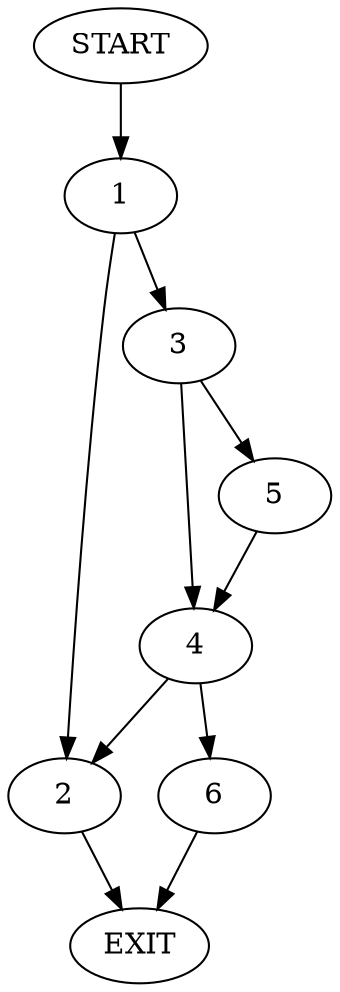digraph {
0 [label="START"]
7 [label="EXIT"]
0 -> 1
1 -> 2
1 -> 3
3 -> 4
3 -> 5
2 -> 7
4 -> 2
4 -> 6
5 -> 4
6 -> 7
}
